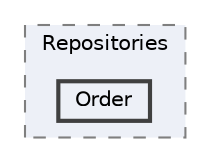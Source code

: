 digraph "D:/project/forCSharp/iShopMainVer2/iShopMainVer2/Repositories/Order"
{
 // LATEX_PDF_SIZE
  bgcolor="transparent";
  edge [fontname=Helvetica,fontsize=10,labelfontname=Helvetica,labelfontsize=10];
  node [fontname=Helvetica,fontsize=10,shape=box,height=0.2,width=0.4];
  compound=true
  subgraph clusterdir_96b3229cbed59b1438ebc1141bd7b225 {
    graph [ bgcolor="#edf0f7", pencolor="grey50", label="Repositories", fontname=Helvetica,fontsize=10 style="filled,dashed", URL="dir_96b3229cbed59b1438ebc1141bd7b225.html",tooltip=""]
  dir_44ca9a0b928a233d4b0f525b9638ec56 [label="Order", fillcolor="#edf0f7", color="grey25", style="filled,bold", URL="dir_44ca9a0b928a233d4b0f525b9638ec56.html",tooltip=""];
  }
}

